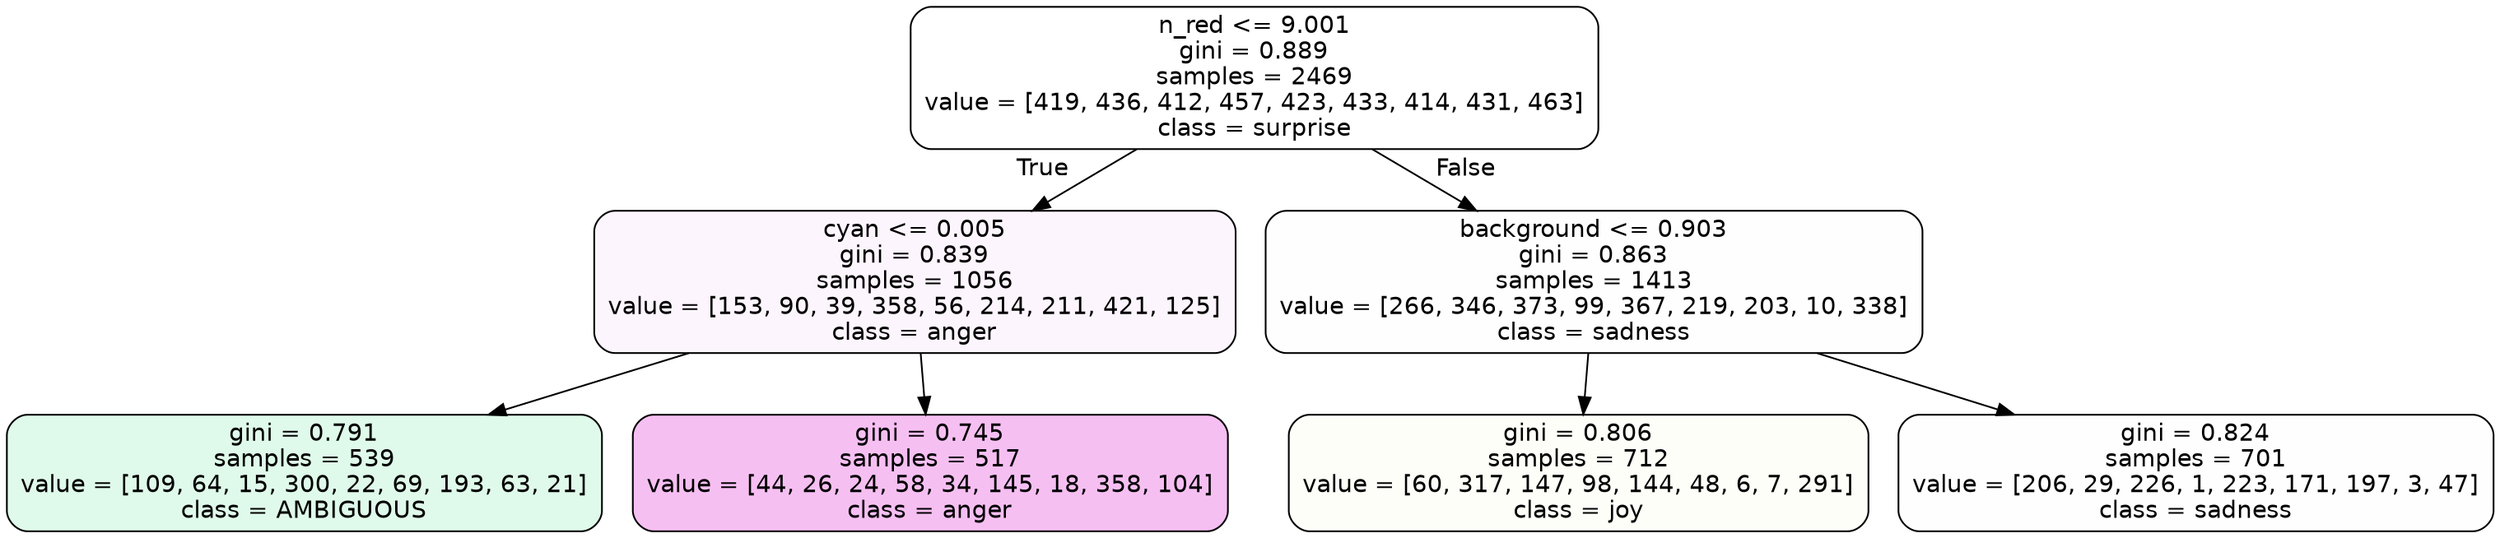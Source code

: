 digraph Tree {
node [shape=box, style="filled, rounded", color="black", fontname=helvetica] ;
edge [fontname=helvetica] ;
0 [label="n_red <= 9.001\ngini = 0.889\nsamples = 2469\nvalue = [419, 436, 412, 457, 423, 433, 414, 431, 463]\nclass = surprise", fillcolor="#e5396400"] ;
1 [label="cyan <= 0.005\ngini = 0.839\nsamples = 1056\nvalue = [153, 90, 39, 358, 56, 214, 211, 421, 125]\nclass = anger", fillcolor="#e539d70c"] ;
0 -> 1 [labeldistance=2.5, labelangle=45, headlabel="True"] ;
2 [label="gini = 0.791\nsamples = 539\nvalue = [109, 64, 15, 300, 22, 69, 193, 63, 21]\nclass = AMBIGUOUS", fillcolor="#39e58129"] ;
1 -> 2 ;
3 [label="gini = 0.745\nsamples = 517\nvalue = [44, 26, 24, 58, 34, 145, 18, 358, 104]\nclass = anger", fillcolor="#e539d752"] ;
1 -> 3 ;
4 [label="background <= 0.903\ngini = 0.863\nsamples = 1413\nvalue = [266, 346, 373, 99, 367, 219, 203, 10, 338]\nclass = sadness", fillcolor="#64e53901"] ;
0 -> 4 [labeldistance=2.5, labelangle=-45, headlabel="False"] ;
5 [label="gini = 0.806\nsamples = 712\nvalue = [60, 317, 147, 98, 144, 48, 6, 7, 291]\nclass = joy", fillcolor="#d7e53908"] ;
4 -> 5 ;
6 [label="gini = 0.824\nsamples = 701\nvalue = [206, 29, 226, 1, 223, 171, 197, 3, 47]\nclass = sadness", fillcolor="#64e53901"] ;
4 -> 6 ;
}